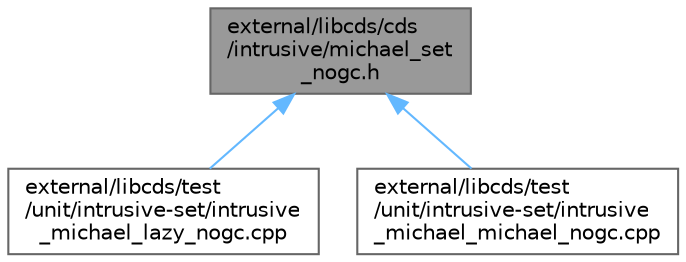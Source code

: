 digraph "external/libcds/cds/intrusive/michael_set_nogc.h"
{
 // LATEX_PDF_SIZE
  bgcolor="transparent";
  edge [fontname=Helvetica,fontsize=10,labelfontname=Helvetica,labelfontsize=10];
  node [fontname=Helvetica,fontsize=10,shape=box,height=0.2,width=0.4];
  Node1 [id="Node000001",label="external/libcds/cds\l/intrusive/michael_set\l_nogc.h",height=0.2,width=0.4,color="gray40", fillcolor="grey60", style="filled", fontcolor="black",tooltip=" "];
  Node1 -> Node2 [id="edge3_Node000001_Node000002",dir="back",color="steelblue1",style="solid",tooltip=" "];
  Node2 [id="Node000002",label="external/libcds/test\l/unit/intrusive-set/intrusive\l_michael_lazy_nogc.cpp",height=0.2,width=0.4,color="grey40", fillcolor="white", style="filled",URL="$intrusive__michael__lazy__nogc_8cpp.html",tooltip=" "];
  Node1 -> Node3 [id="edge4_Node000001_Node000003",dir="back",color="steelblue1",style="solid",tooltip=" "];
  Node3 [id="Node000003",label="external/libcds/test\l/unit/intrusive-set/intrusive\l_michael_michael_nogc.cpp",height=0.2,width=0.4,color="grey40", fillcolor="white", style="filled",URL="$intrusive__michael__michael__nogc_8cpp.html",tooltip=" "];
}
